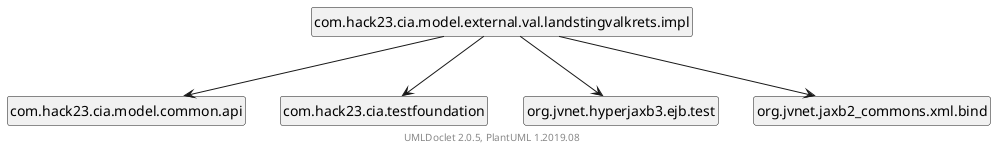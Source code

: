 @startuml
    set namespaceSeparator none
    hide circle
    hide empty fields
    hide empty methods

    com.hack23.cia.model.external.val.landstingvalkrets.impl --> com.hack23.cia.model.common.api
    com.hack23.cia.model.external.val.landstingvalkrets.impl --> com.hack23.cia.testfoundation
    com.hack23.cia.model.external.val.landstingvalkrets.impl --> org.jvnet.hyperjaxb3.ejb.test
    com.hack23.cia.model.external.val.landstingvalkrets.impl --> org.jvnet.jaxb2_commons.xml.bind

    ' Package links
    class "com.hack23.cia.model.external.val.landstingvalkrets.impl" [[com/hack23/cia/model/external/val/landstingvalkrets/impl/package-summary.html]] {
    }

    center footer UMLDoclet 2.0.5, PlantUML 1.2019.08
@enduml
